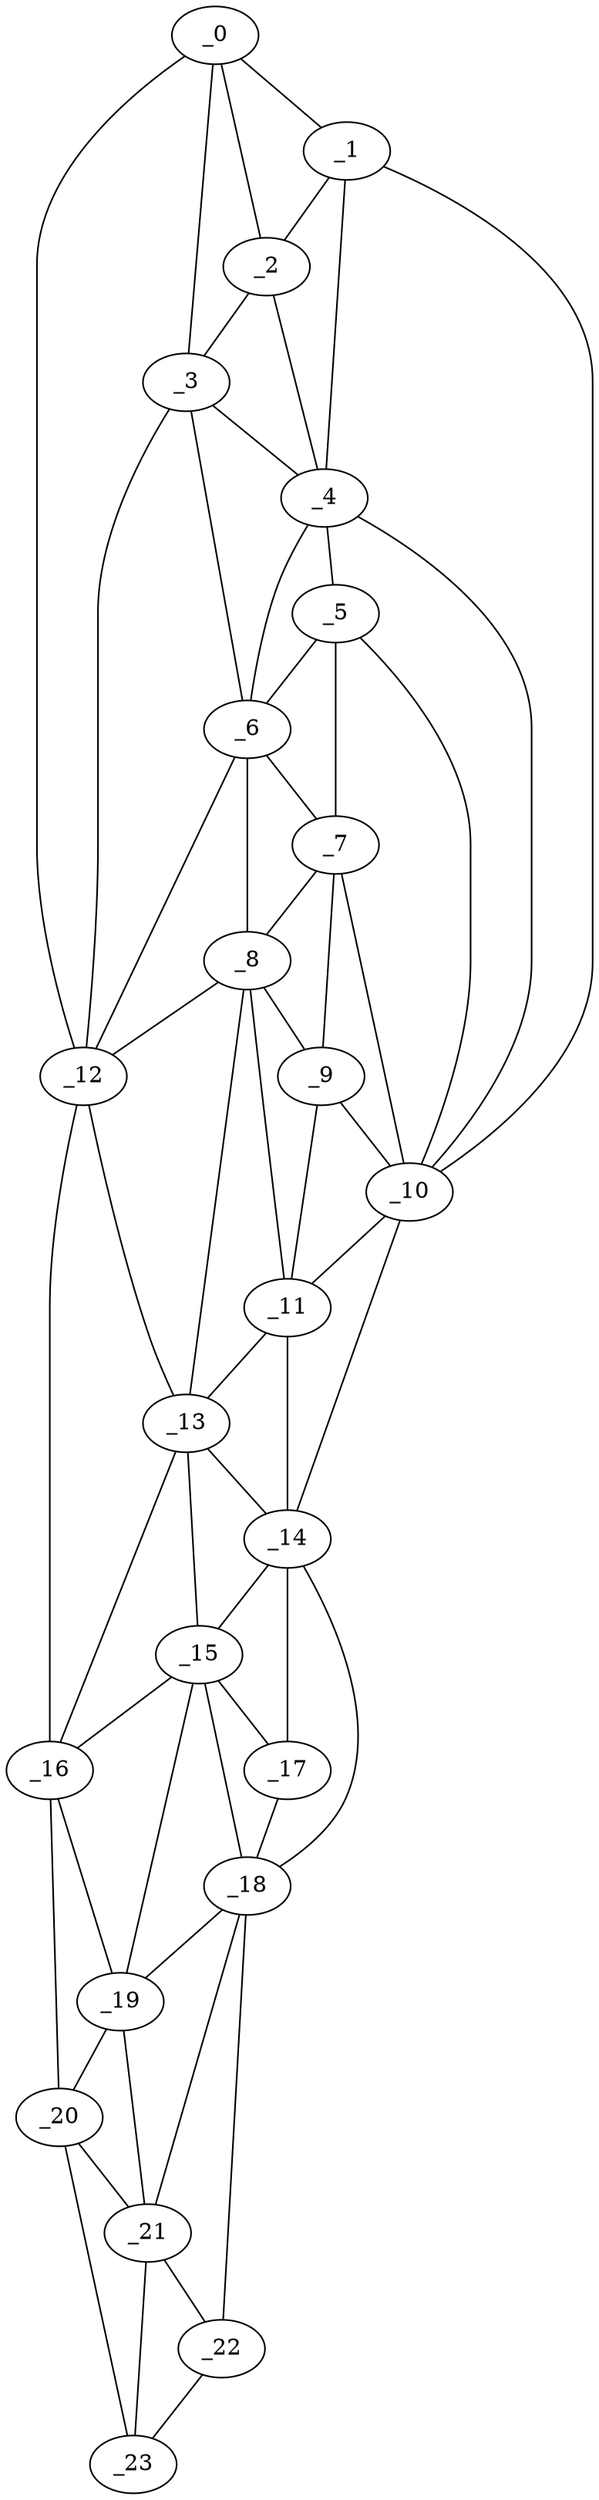 graph "obj6__45.gxl" {
	_0	 [x=5,
		y=63];
	_1	 [x=7,
		y=51];
	_0 -- _1	 [valence=1];
	_2	 [x=16,
		y=57];
	_0 -- _2	 [valence=1];
	_3	 [x=24,
		y=70];
	_0 -- _3	 [valence=2];
	_12	 [x=60,
		y=84];
	_0 -- _12	 [valence=1];
	_1 -- _2	 [valence=2];
	_4	 [x=28,
		y=50];
	_1 -- _4	 [valence=1];
	_10	 [x=48,
		y=39];
	_1 -- _10	 [valence=1];
	_2 -- _3	 [valence=2];
	_2 -- _4	 [valence=1];
	_3 -- _4	 [valence=2];
	_6	 [x=36,
		y=61];
	_3 -- _6	 [valence=1];
	_3 -- _12	 [valence=2];
	_5	 [x=31,
		y=50];
	_4 -- _5	 [valence=2];
	_4 -- _6	 [valence=1];
	_4 -- _10	 [valence=1];
	_5 -- _6	 [valence=2];
	_7	 [x=40,
		y=50];
	_5 -- _7	 [valence=2];
	_5 -- _10	 [valence=2];
	_6 -- _7	 [valence=2];
	_8	 [x=46,
		y=57];
	_6 -- _8	 [valence=2];
	_6 -- _12	 [valence=2];
	_7 -- _8	 [valence=2];
	_9	 [x=47,
		y=48];
	_7 -- _9	 [valence=1];
	_7 -- _10	 [valence=2];
	_8 -- _9	 [valence=1];
	_11	 [x=55,
		y=44];
	_8 -- _11	 [valence=2];
	_8 -- _12	 [valence=1];
	_13	 [x=64,
		y=74];
	_8 -- _13	 [valence=2];
	_9 -- _10	 [valence=2];
	_9 -- _11	 [valence=2];
	_10 -- _11	 [valence=1];
	_14	 [x=69,
		y=44];
	_10 -- _14	 [valence=1];
	_11 -- _13	 [valence=1];
	_11 -- _14	 [valence=1];
	_12 -- _13	 [valence=2];
	_16	 [x=80,
		y=86];
	_12 -- _16	 [valence=1];
	_13 -- _14	 [valence=2];
	_15	 [x=80,
		y=61];
	_13 -- _15	 [valence=1];
	_13 -- _16	 [valence=2];
	_14 -- _15	 [valence=2];
	_17	 [x=87,
		y=51];
	_14 -- _17	 [valence=2];
	_18	 [x=99,
		y=54];
	_14 -- _18	 [valence=1];
	_15 -- _16	 [valence=1];
	_15 -- _17	 [valence=1];
	_15 -- _18	 [valence=1];
	_19	 [x=100,
		y=67];
	_15 -- _19	 [valence=2];
	_16 -- _19	 [valence=1];
	_20	 [x=108,
		y=79];
	_16 -- _20	 [valence=1];
	_17 -- _18	 [valence=2];
	_18 -- _19	 [valence=2];
	_21	 [x=112,
		y=65];
	_18 -- _21	 [valence=2];
	_22	 [x=124,
		y=64];
	_18 -- _22	 [valence=1];
	_19 -- _20	 [valence=2];
	_19 -- _21	 [valence=2];
	_20 -- _21	 [valence=1];
	_23	 [x=125,
		y=74];
	_20 -- _23	 [valence=1];
	_21 -- _22	 [valence=2];
	_21 -- _23	 [valence=2];
	_22 -- _23	 [valence=1];
}
